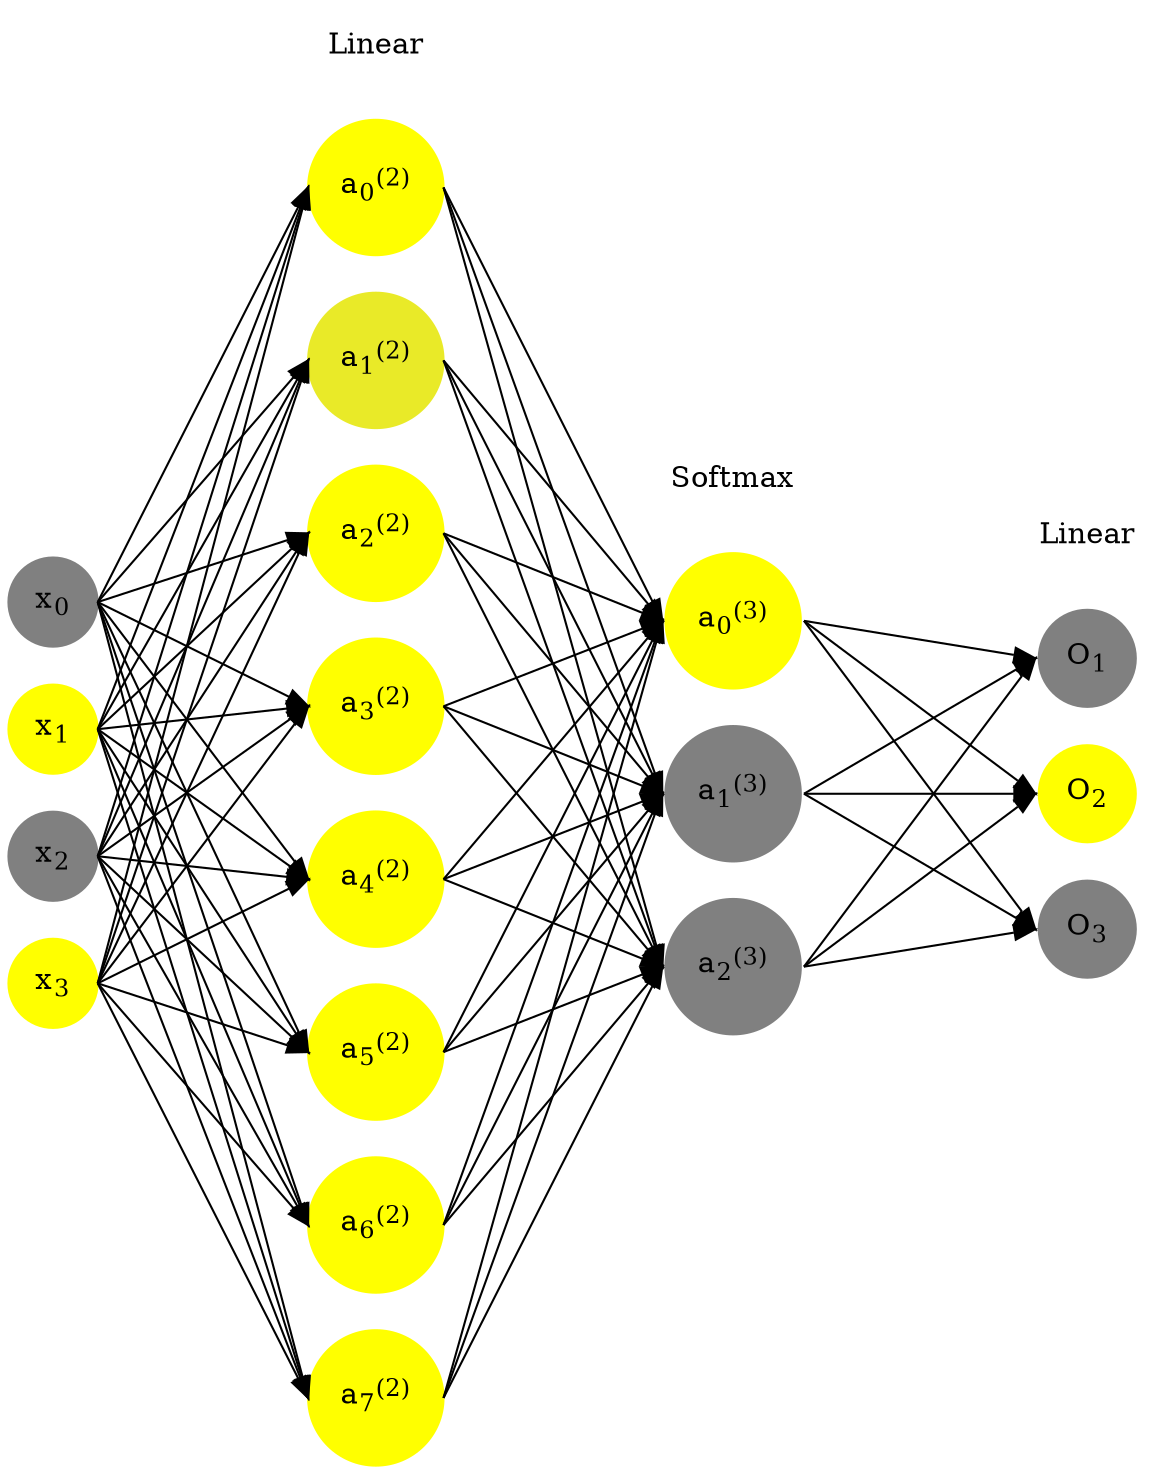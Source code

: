 digraph G {
	rankdir = LR;
	splines=false;
	edge[style=invis];
	ranksep= 1.4;
	{
	node [shape=circle, color="0.1667, 0.0, 0.5", style=filled, fillcolor="0.1667, 0.0, 0.5"];
	x0 [label=<x<sub>0</sub>>];
	}
	{
	node [shape=circle, color="0.1667, 1.0, 1.0", style=filled, fillcolor="0.1667, 1.0, 1.0"];
	x1 [label=<x<sub>1</sub>>];
	}
	{
	node [shape=circle, color="0.1667, 0.0, 0.5", style=filled, fillcolor="0.1667, 0.0, 0.5"];
	x2 [label=<x<sub>2</sub>>];
	}
	{
	node [shape=circle, color="0.1667, 1.0, 1.0", style=filled, fillcolor="0.1667, 1.0, 1.0"];
	x3 [label=<x<sub>3</sub>>];
	}
	{
	node [shape=circle, color="0.1667, 3.740532, 2.370266", style=filled, fillcolor="0.1667, 3.740532, 2.370266"];
	a02 [label=<a<sub>0</sub><sup>(2)</sup>>];
	}
	{
	node [shape=circle, color="0.1667, 0.828217, 0.914109", style=filled, fillcolor="0.1667, 0.828217, 0.914109"];
	a12 [label=<a<sub>1</sub><sup>(2)</sup>>];
	}
	{
	node [shape=circle, color="0.1667, 6.229552, 3.614776", style=filled, fillcolor="0.1667, 6.229552, 3.614776"];
	a22 [label=<a<sub>2</sub><sup>(2)</sup>>];
	}
	{
	node [shape=circle, color="0.1667, 10.391798, 5.695899", style=filled, fillcolor="0.1667, 10.391798, 5.695899"];
	a32 [label=<a<sub>3</sub><sup>(2)</sup>>];
	}
	{
	node [shape=circle, color="0.1667, 4.127280, 2.563640", style=filled, fillcolor="0.1667, 4.127280, 2.563640"];
	a42 [label=<a<sub>4</sub><sup>(2)</sup>>];
	}
	{
	node [shape=circle, color="0.1667, 15.322046, 8.161023", style=filled, fillcolor="0.1667, 15.322046, 8.161023"];
	a52 [label=<a<sub>5</sub><sup>(2)</sup>>];
	}
	{
	node [shape=circle, color="0.1667, 11.271131, 6.135565", style=filled, fillcolor="0.1667, 11.271131, 6.135565"];
	a62 [label=<a<sub>6</sub><sup>(2)</sup>>];
	}
	{
	node [shape=circle, color="0.1667, 13.089759, 7.044879", style=filled, fillcolor="0.1667, 13.089759, 7.044879"];
	a72 [label=<a<sub>7</sub><sup>(2)</sup>>];
	}
	{
	node [shape=circle, color="0.1667, 1.000000, 1.000000", style=filled, fillcolor="0.1667, 1.000000, 1.000000"];
	a03 [label=<a<sub>0</sub><sup>(3)</sup>>];
	}
	{
	node [shape=circle, color="0.1667, 0.000000, 0.500000", style=filled, fillcolor="0.1667, 0.000000, 0.500000"];
	a13 [label=<a<sub>1</sub><sup>(3)</sup>>];
	}
	{
	node [shape=circle, color="0.1667, 0.000000, 0.500000", style=filled, fillcolor="0.1667, 0.000000, 0.500000"];
	a23 [label=<a<sub>2</sub><sup>(3)</sup>>];
	}
	{
	node [shape=circle, color="0.1667, 0.0, 0.5", style=filled, fillcolor="0.1667, 0.0, 0.5"];
	O1 [label=<O<sub>1</sub>>];
	}
	{
	node [shape=circle, color="0.1667, 1.0, 1.0", style=filled, fillcolor="0.1667, 1.0, 1.0"];
	O2 [label=<O<sub>2</sub>>];
	}
	{
	node [shape=circle, color="0.1667, 0.0, 0.5", style=filled, fillcolor="0.1667, 0.0, 0.5"];
	O3 [label=<O<sub>3</sub>>];
	}
	{
	rank=same;
	x0->x1->x2->x3;
	}
	{
	rank=same;
	a02->a12->a22->a32->a42->a52->a62->a72;
	}
	{
	rank=same;
	a03->a13->a23;
	}
	{
	rank=same;
	O1->O2->O3;
	}
	l1 [shape=plaintext,label="Linear"];
	l1->a02;
	{rank=same; l1;a02};
	l2 [shape=plaintext,label="Softmax"];
	l2->a03;
	{rank=same; l2;a03};
	l3 [shape=plaintext,label="Linear"];
	l3->O1;
	{rank=same; l3;O1};
edge[style=solid, tailport=e, headport=w];
	{x0;x1;x2;x3} -> {a02;a12;a22;a32;a42;a52;a62;a72};
	{a02;a12;a22;a32;a42;a52;a62;a72} -> {a03;a13;a23};
	{a03;a13;a23} -> {O1,O2,O3};
}